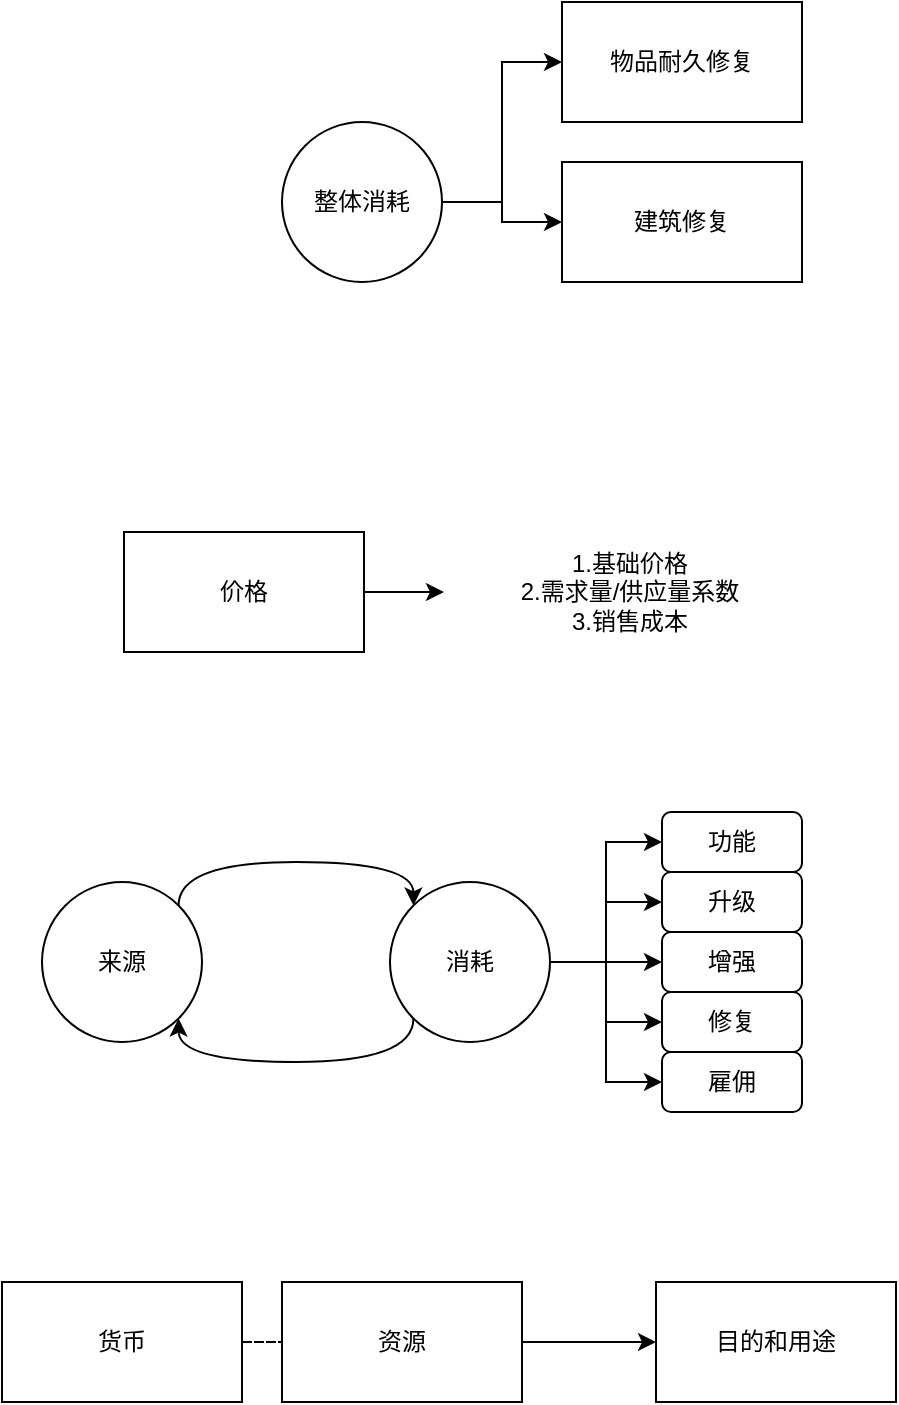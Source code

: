 <mxfile version="23.0.2" type="github">
  <diagram name="第 1 页" id="GztoGZoLDA_IP8yJrQvN">
    <mxGraphModel dx="989" dy="1683" grid="1" gridSize="10" guides="1" tooltips="1" connect="1" arrows="1" fold="1" page="1" pageScale="1" pageWidth="827" pageHeight="1169" math="0" shadow="0">
      <root>
        <mxCell id="0" />
        <mxCell id="1" parent="0" />
        <mxCell id="jYttO9liqktZ8NMW96-u-7" style="edgeStyle=orthogonalEdgeStyle;rounded=0;orthogonalLoop=1;jettySize=auto;html=1;entryX=0;entryY=0.5;entryDx=0;entryDy=0;dashed=1;endArrow=none;endFill=0;" parent="1" source="jYttO9liqktZ8NMW96-u-1" target="jYttO9liqktZ8NMW96-u-2" edge="1">
          <mxGeometry relative="1" as="geometry" />
        </mxCell>
        <mxCell id="jYttO9liqktZ8NMW96-u-1" value="货币" style="rounded=0;whiteSpace=wrap;html=1;" parent="1" vertex="1">
          <mxGeometry x="220" y="170" width="120" height="60" as="geometry" />
        </mxCell>
        <mxCell id="jYttO9liqktZ8NMW96-u-3" style="edgeStyle=orthogonalEdgeStyle;rounded=0;orthogonalLoop=1;jettySize=auto;html=1;exitX=1;exitY=0.5;exitDx=0;exitDy=0;entryX=0;entryY=0.5;entryDx=0;entryDy=0;" parent="1" source="jYttO9liqktZ8NMW96-u-2" target="jYttO9liqktZ8NMW96-u-4" edge="1">
          <mxGeometry relative="1" as="geometry">
            <mxPoint x="560.0" y="220" as="targetPoint" />
            <mxPoint x="480.0" y="250.0" as="sourcePoint" />
          </mxGeometry>
        </mxCell>
        <mxCell id="jYttO9liqktZ8NMW96-u-2" value="资源" style="rounded=0;whiteSpace=wrap;html=1;" parent="1" vertex="1">
          <mxGeometry x="360" y="170" width="120" height="60" as="geometry" />
        </mxCell>
        <mxCell id="jYttO9liqktZ8NMW96-u-4" value="目的和用途" style="rounded=0;whiteSpace=wrap;html=1;" parent="1" vertex="1">
          <mxGeometry x="547" y="170" width="120" height="60" as="geometry" />
        </mxCell>
        <mxCell id="jYttO9liqktZ8NMW96-u-11" style="edgeStyle=orthogonalEdgeStyle;rounded=0;orthogonalLoop=1;jettySize=auto;html=1;exitX=1;exitY=0;exitDx=0;exitDy=0;entryX=0;entryY=0;entryDx=0;entryDy=0;curved=1;" parent="1" source="jYttO9liqktZ8NMW96-u-9" target="jYttO9liqktZ8NMW96-u-10" edge="1">
          <mxGeometry relative="1" as="geometry">
            <Array as="points">
              <mxPoint x="308" y="-40" />
              <mxPoint x="426" y="-40" />
            </Array>
          </mxGeometry>
        </mxCell>
        <mxCell id="jYttO9liqktZ8NMW96-u-9" value="来源" style="ellipse;whiteSpace=wrap;html=1;aspect=fixed;" parent="1" vertex="1">
          <mxGeometry x="240" y="-30" width="80" height="80" as="geometry" />
        </mxCell>
        <mxCell id="jYttO9liqktZ8NMW96-u-12" style="edgeStyle=orthogonalEdgeStyle;rounded=0;orthogonalLoop=1;jettySize=auto;html=1;exitX=0;exitY=1;exitDx=0;exitDy=0;entryX=1;entryY=1;entryDx=0;entryDy=0;curved=1;" parent="1" source="jYttO9liqktZ8NMW96-u-10" target="jYttO9liqktZ8NMW96-u-9" edge="1">
          <mxGeometry relative="1" as="geometry">
            <Array as="points">
              <mxPoint x="426" y="60" />
              <mxPoint x="308" y="60" />
            </Array>
          </mxGeometry>
        </mxCell>
        <mxCell id="jYttO9liqktZ8NMW96-u-36" style="edgeStyle=orthogonalEdgeStyle;rounded=0;orthogonalLoop=1;jettySize=auto;html=1;exitX=1;exitY=0.5;exitDx=0;exitDy=0;entryX=0;entryY=0.5;entryDx=0;entryDy=0;" parent="1" source="jYttO9liqktZ8NMW96-u-10" target="jYttO9liqktZ8NMW96-u-35" edge="1">
          <mxGeometry relative="1" as="geometry" />
        </mxCell>
        <mxCell id="jYttO9liqktZ8NMW96-u-38" style="edgeStyle=orthogonalEdgeStyle;rounded=0;orthogonalLoop=1;jettySize=auto;html=1;exitX=1;exitY=0.5;exitDx=0;exitDy=0;entryX=0;entryY=0.5;entryDx=0;entryDy=0;" parent="1" source="jYttO9liqktZ8NMW96-u-10" target="jYttO9liqktZ8NMW96-u-37" edge="1">
          <mxGeometry relative="1" as="geometry" />
        </mxCell>
        <mxCell id="jYttO9liqktZ8NMW96-u-40" style="edgeStyle=orthogonalEdgeStyle;rounded=0;orthogonalLoop=1;jettySize=auto;html=1;exitX=1;exitY=0.5;exitDx=0;exitDy=0;entryX=0;entryY=0.5;entryDx=0;entryDy=0;" parent="1" source="jYttO9liqktZ8NMW96-u-10" target="jYttO9liqktZ8NMW96-u-39" edge="1">
          <mxGeometry relative="1" as="geometry" />
        </mxCell>
        <mxCell id="jYttO9liqktZ8NMW96-u-43" style="edgeStyle=orthogonalEdgeStyle;rounded=0;orthogonalLoop=1;jettySize=auto;html=1;exitX=1;exitY=0.5;exitDx=0;exitDy=0;" parent="1" source="jYttO9liqktZ8NMW96-u-10" target="jYttO9liqktZ8NMW96-u-41" edge="1">
          <mxGeometry relative="1" as="geometry" />
        </mxCell>
        <mxCell id="jYttO9liqktZ8NMW96-u-44" style="edgeStyle=orthogonalEdgeStyle;rounded=0;orthogonalLoop=1;jettySize=auto;html=1;exitX=1;exitY=0.5;exitDx=0;exitDy=0;entryX=0;entryY=0.5;entryDx=0;entryDy=0;" parent="1" source="jYttO9liqktZ8NMW96-u-10" target="jYttO9liqktZ8NMW96-u-42" edge="1">
          <mxGeometry relative="1" as="geometry" />
        </mxCell>
        <mxCell id="jYttO9liqktZ8NMW96-u-10" value="消耗" style="ellipse;whiteSpace=wrap;html=1;aspect=fixed;" parent="1" vertex="1">
          <mxGeometry x="414" y="-30" width="80" height="80" as="geometry" />
        </mxCell>
        <mxCell id="jYttO9liqktZ8NMW96-u-35" value="功能" style="rounded=1;whiteSpace=wrap;html=1;" parent="1" vertex="1">
          <mxGeometry x="550" y="-65" width="70" height="30" as="geometry" />
        </mxCell>
        <mxCell id="jYttO9liqktZ8NMW96-u-37" value="升级" style="rounded=1;whiteSpace=wrap;html=1;" parent="1" vertex="1">
          <mxGeometry x="550" y="-35" width="70" height="30" as="geometry" />
        </mxCell>
        <mxCell id="jYttO9liqktZ8NMW96-u-39" value="增强" style="rounded=1;whiteSpace=wrap;html=1;" parent="1" vertex="1">
          <mxGeometry x="550" y="-5" width="70" height="30" as="geometry" />
        </mxCell>
        <mxCell id="jYttO9liqktZ8NMW96-u-41" value="修复" style="rounded=1;whiteSpace=wrap;html=1;" parent="1" vertex="1">
          <mxGeometry x="550" y="25" width="70" height="30" as="geometry" />
        </mxCell>
        <mxCell id="jYttO9liqktZ8NMW96-u-42" value="雇佣" style="rounded=1;whiteSpace=wrap;html=1;" parent="1" vertex="1">
          <mxGeometry x="550" y="55" width="70" height="30" as="geometry" />
        </mxCell>
        <mxCell id="8uedpQW6JVvdzVtRpYM7-2" style="edgeStyle=orthogonalEdgeStyle;rounded=0;orthogonalLoop=1;jettySize=auto;html=1;" edge="1" parent="1" source="8uedpQW6JVvdzVtRpYM7-1" target="8uedpQW6JVvdzVtRpYM7-4">
          <mxGeometry relative="1" as="geometry">
            <mxPoint x="461.0" y="-175" as="targetPoint" />
          </mxGeometry>
        </mxCell>
        <mxCell id="8uedpQW6JVvdzVtRpYM7-1" value="价格" style="rounded=0;whiteSpace=wrap;html=1;" vertex="1" parent="1">
          <mxGeometry x="281" y="-205" width="120" height="60" as="geometry" />
        </mxCell>
        <mxCell id="8uedpQW6JVvdzVtRpYM7-4" value="1.基础价格&lt;br&gt;2.需求量/供应量系数&lt;br&gt;3.销售成本" style="text;html=1;strokeColor=none;fillColor=none;align=center;verticalAlign=middle;whiteSpace=wrap;rounded=0;" vertex="1" parent="1">
          <mxGeometry x="441" y="-230" width="186" height="110" as="geometry" />
        </mxCell>
        <mxCell id="8uedpQW6JVvdzVtRpYM7-6" style="edgeStyle=orthogonalEdgeStyle;rounded=0;orthogonalLoop=1;jettySize=auto;html=1;exitX=1;exitY=0.5;exitDx=0;exitDy=0;" edge="1" parent="1" source="8uedpQW6JVvdzVtRpYM7-5" target="8uedpQW6JVvdzVtRpYM7-7">
          <mxGeometry relative="1" as="geometry">
            <mxPoint x="520.0" y="-410" as="targetPoint" />
          </mxGeometry>
        </mxCell>
        <mxCell id="8uedpQW6JVvdzVtRpYM7-8" style="edgeStyle=orthogonalEdgeStyle;rounded=0;orthogonalLoop=1;jettySize=auto;html=1;exitX=1;exitY=0.5;exitDx=0;exitDy=0;entryX=0;entryY=0.5;entryDx=0;entryDy=0;" edge="1" parent="1" source="8uedpQW6JVvdzVtRpYM7-5" target="8uedpQW6JVvdzVtRpYM7-9">
          <mxGeometry relative="1" as="geometry">
            <mxPoint x="500.0" y="-369.897" as="targetPoint" />
          </mxGeometry>
        </mxCell>
        <mxCell id="8uedpQW6JVvdzVtRpYM7-5" value="整体消耗" style="ellipse;whiteSpace=wrap;html=1;aspect=fixed;" vertex="1" parent="1">
          <mxGeometry x="360" y="-410" width="80" height="80" as="geometry" />
        </mxCell>
        <mxCell id="8uedpQW6JVvdzVtRpYM7-7" value="物品耐久修复" style="rounded=0;whiteSpace=wrap;html=1;" vertex="1" parent="1">
          <mxGeometry x="500" y="-470" width="120" height="60" as="geometry" />
        </mxCell>
        <mxCell id="8uedpQW6JVvdzVtRpYM7-9" value="建筑修复" style="rounded=0;whiteSpace=wrap;html=1;" vertex="1" parent="1">
          <mxGeometry x="500" y="-390" width="120" height="60" as="geometry" />
        </mxCell>
      </root>
    </mxGraphModel>
  </diagram>
</mxfile>
